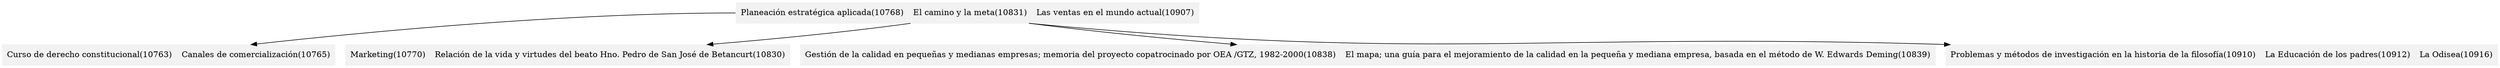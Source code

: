 digraph G{node[shape=record, style=filled, color = Gray95];
node10768:f0->node10763;

node10768:f1->node10770;

node10768:f2->node10838;

node10768:f3->node10910;

node10768[label = "<f0>Planeación estratégica aplicada(10768)|<f0>El camino y la meta(10831)|<f0>Las ventas en el mundo actual(10907)"];
node10763[label = "<f0>Curso de derecho constitucional(10763)|<f0>Canales de comercialización(10765)"];
node10770[label = "<f0>Marketing(10770)|<f0>Relación de la vida y virtudes del beato Hno. Pedro de San José de Betancurt(10830)"];
node10838[label = "<f0>Gestión de la calidad en pequeñas y medianas empresas; memoria del proyecto copatrocinado por OEA /GTZ, 1982-2000(10838)|<f0>El mapa; una guía para el mejoramiento de la calidad en la pequeña y mediana empresa, basada en el método de W. Edwards Deming(10839)"];
node10910[label = "<f0>Problemas y métodos de investigación en la historia de la filosofía(10910)|<f0>La Educación de los padres(10912)|<f0>La Odisea(10916)"];
}